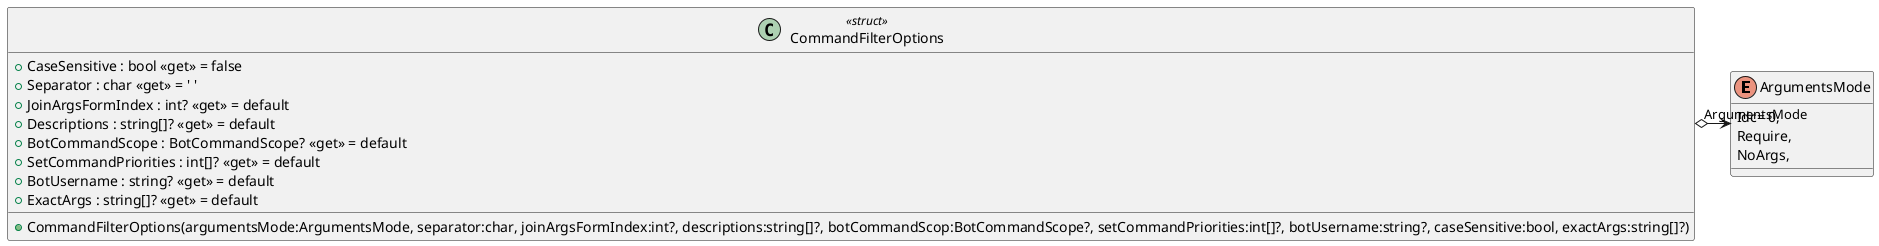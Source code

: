@startuml
enum ArgumentsMode {
    Idc= 0,
    Require,
    NoArgs,
}
class CommandFilterOptions <<struct>> {
    + CommandFilterOptions(argumentsMode:ArgumentsMode, separator:char, joinArgsFormIndex:int?, descriptions:string[]?, botCommandScop:BotCommandScope?, setCommandPriorities:int[]?, botUsername:string?, caseSensitive:bool, exactArgs:string[]?)
    + CaseSensitive : bool <<get>> = false
    + Separator : char <<get>> = ' '
    + JoinArgsFormIndex : int? <<get>> = default
    + Descriptions : string[]? <<get>> = default
    + BotCommandScope : BotCommandScope? <<get>> = default
    + SetCommandPriorities : int[]? <<get>> = default
    + BotUsername : string? <<get>> = default
    + ExactArgs : string[]? <<get>> = default
}
CommandFilterOptions o-> "ArgumentsMode" ArgumentsMode
@enduml
